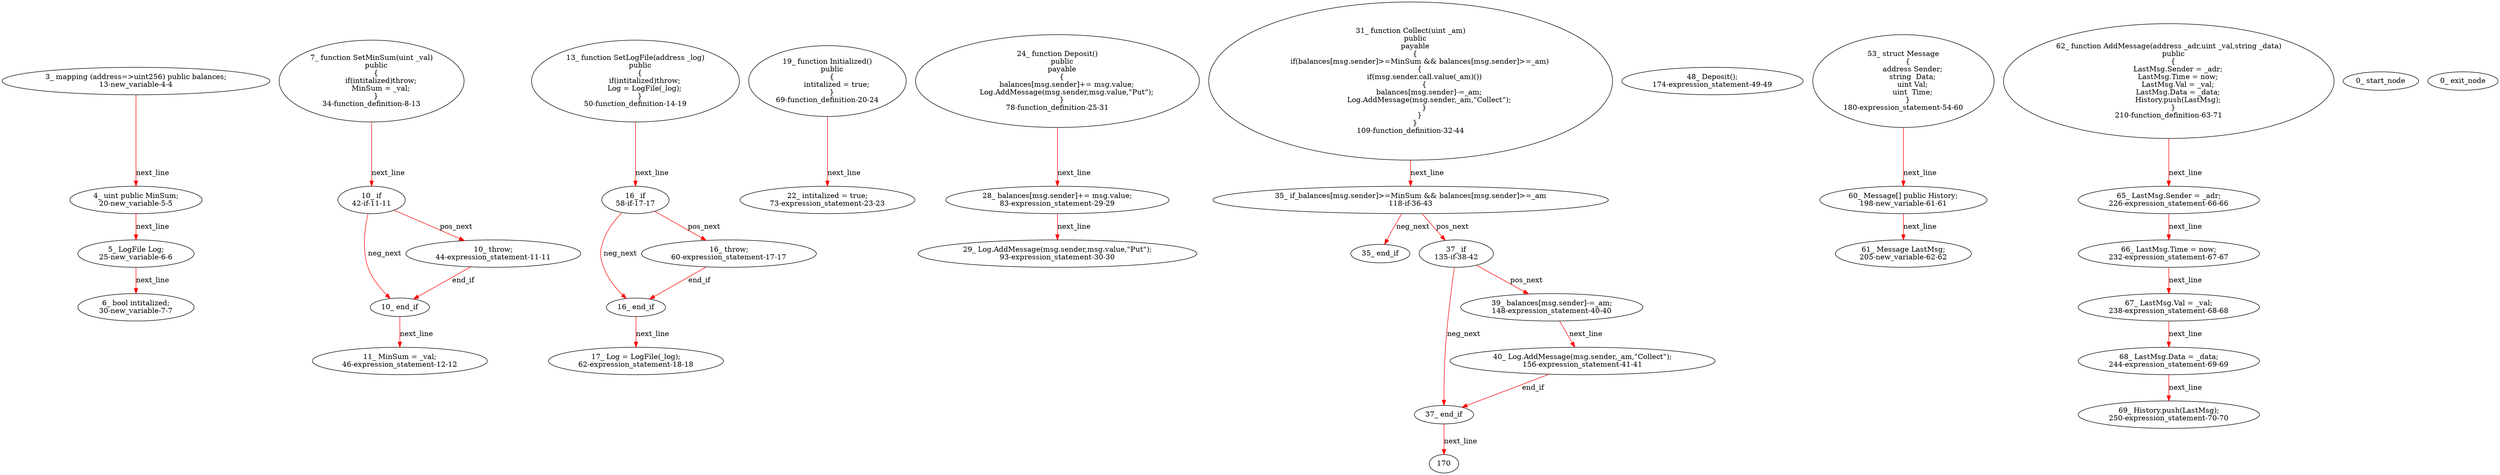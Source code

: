digraph  {
13 [label="3_ mapping (address=>uint256) public balances;\n13-new_variable-4-4", method="", type_label=new_variable];
20 [label="4_ uint public MinSum;\n20-new_variable-5-5", method="", type_label=new_variable];
25 [label="5_ LogFile Log;\n25-new_variable-6-6", method="", type_label=new_variable];
30 [label="6_ bool intitalized;\n30-new_variable-7-7", method="", type_label=new_variable];
34 [label="7_ function SetMinSum(uint _val)\n    public\n    {\n        if(intitalized)throw;\n        MinSum = _val;\n    }\n34-function_definition-8-13", method="SetMinSum(uint _val)", type_label=function_definition];
42 [label="10_ if\n42-if-11-11", method="SetMinSum(uint _val)", type_label=if];
294 [label="10_ end_if", method="SetMinSum(uint _val)", type_label=end_if];
44 [label="10_ throw;\n44-expression_statement-11-11", method="SetMinSum(uint _val)", type_label=expression_statement];
46 [label="11_ MinSum = _val;\n46-expression_statement-12-12", method="SetMinSum(uint _val)", type_label=expression_statement];
50 [label="13_ function SetLogFile(address _log)\n    public\n    {\n        if(intitalized)throw;\n        Log = LogFile(_log);\n    }\n50-function_definition-14-19", method="SetLogFile(address _log)", type_label=function_definition];
58 [label="16_ if\n58-if-17-17", method="SetLogFile(address _log)", type_label=if];
310 [label="16_ end_if", method="SetLogFile(address _log)", type_label=end_if];
60 [label="16_ throw;\n60-expression_statement-17-17", method="SetLogFile(address _log)", type_label=expression_statement];
62 [label="17_ Log = LogFile(_log);\n62-expression_statement-18-18", method="SetLogFile(address _log)", type_label=expression_statement];
69 [label="19_ function Initialized()\n    public\n    {\n        intitalized = true;\n    }\n69-function_definition-20-24", method="Initialized()", type_label=function_definition];
73 [label="22_ intitalized = true;\n73-expression_statement-23-23", method="Initialized()", type_label=expression_statement];
78 [label="24_ function Deposit()\n    public\n    payable\n    {\n        balances[msg.sender]+= msg.value;\n        Log.AddMessage(msg.sender,msg.value,\"Put\");\n    }\n78-function_definition-25-31", method="Deposit()", type_label=function_definition];
83 [label="28_ balances[msg.sender]+= msg.value;\n83-expression_statement-29-29", method="Deposit()", type_label=expression_statement];
93 [label="29_ Log.AddMessage(msg.sender,msg.value,\"Put\");\n93-expression_statement-30-30", method="Deposit()", type_label=expression_statement];
109 [label="31_ function Collect(uint _am)\n    public\n    payable\n    {\n        if(balances[msg.sender]>=MinSum && balances[msg.sender]>=_am)\n        {\n            if(msg.sender.call.value(_am)())\n            {\n                balances[msg.sender]-=_am;\n                Log.AddMessage(msg.sender,_am,\"Collect\");\n            }\n        }\n    }\n109-function_definition-32-44", method="Collect(uint _am)", type_label=function_definition];
118 [label="35_ if_balances[msg.sender]>=MinSum && balances[msg.sender]>=_am\n118-if-36-43", method="Collect(uint _am)", type_label=if];
370 [label="35_ end_if", method="Collect(uint _am)", type_label=end_if];
135 [label="37_ if\n135-if-38-42", method="Collect(uint _am)", type_label=if];
387 [label="37_ end_if", method="Collect(uint _am)", type_label=end_if];
148 [label="39_ balances[msg.sender]-=_am;\n148-expression_statement-40-40", method="Collect(uint _am)", type_label=expression_statement];
156 [label="40_ Log.AddMessage(msg.sender,_am,\"Collect\");\n156-expression_statement-41-41", method="Collect(uint _am)", type_label=expression_statement];
174 [label="48_ Deposit();\n174-expression_statement-49-49", method="", type_label=expression_statement];
180 [label="53_ struct Message\n    {\n        address Sender;\n        string  Data;\n        uint Val;\n        uint  Time;\n    }\n180-expression_statement-54-60", method="Message()", type_label=expression_statement];
198 [label="60_ Message[] public History;\n198-new_variable-61-61", method="", type_label=new_variable];
205 [label="61_ Message LastMsg;\n205-new_variable-62-62", method="", type_label=new_variable];
210 [label="62_ function AddMessage(address _adr,uint _val,string _data)\n    public\n    {\n        LastMsg.Sender = _adr;\n        LastMsg.Time = now;\n        LastMsg.Val = _val;\n        LastMsg.Data = _data;\n        History.push(LastMsg);\n    }\n210-function_definition-63-71", method="AddMessage(address _adr,uint _val,string _data)", type_label=function_definition];
226 [label="65_ LastMsg.Sender = _adr;\n226-expression_statement-66-66", method="AddMessage(address _adr,uint _val,string _data)", type_label=expression_statement];
232 [label="66_ LastMsg.Time = now;\n232-expression_statement-67-67", method="AddMessage(address _adr,uint _val,string _data)", type_label=expression_statement];
238 [label="67_ LastMsg.Val = _val;\n238-expression_statement-68-68", method="AddMessage(address _adr,uint _val,string _data)", type_label=expression_statement];
244 [label="68_ LastMsg.Data = _data;\n244-expression_statement-69-69", method="AddMessage(address _adr,uint _val,string _data)", type_label=expression_statement];
250 [label="69_ History.push(LastMsg);\n250-expression_statement-70-70", method="AddMessage(address _adr,uint _val,string _data)", type_label=expression_statement];
1 [label="0_ start_node", method="", type_label=start];
2 [label="0_ exit_node", method="", type_label=exit];
170;
13 -> 20  [color=red, controlflow_type=next_line, edge_type=CFG_edge, key=0, label=next_line];
20 -> 25  [color=red, controlflow_type=next_line, edge_type=CFG_edge, key=0, label=next_line];
25 -> 30  [color=red, controlflow_type=next_line, edge_type=CFG_edge, key=0, label=next_line];
34 -> 42  [color=red, controlflow_type=next_line, edge_type=CFG_edge, key=0, label=next_line];
42 -> 44  [color=red, controlflow_type=pos_next, edge_type=CFG_edge, key=0, label=pos_next];
42 -> 294  [color=red, controlflow_type=neg_next, edge_type=CFG_edge, key=0, label=neg_next];
294 -> 46  [color=red, controlflow_type=next_line, edge_type=CFG_edge, key=0, label=next_line];
44 -> 294  [color=red, controlflow_type=end_if, edge_type=CFG_edge, key=0, label=end_if];
50 -> 58  [color=red, controlflow_type=next_line, edge_type=CFG_edge, key=0, label=next_line];
58 -> 60  [color=red, controlflow_type=pos_next, edge_type=CFG_edge, key=0, label=pos_next];
58 -> 310  [color=red, controlflow_type=neg_next, edge_type=CFG_edge, key=0, label=neg_next];
310 -> 62  [color=red, controlflow_type=next_line, edge_type=CFG_edge, key=0, label=next_line];
60 -> 310  [color=red, controlflow_type=end_if, edge_type=CFG_edge, key=0, label=end_if];
69 -> 73  [color=red, controlflow_type=next_line, edge_type=CFG_edge, key=0, label=next_line];
78 -> 83  [color=red, controlflow_type=next_line, edge_type=CFG_edge, key=0, label=next_line];
83 -> 93  [color=red, controlflow_type=next_line, edge_type=CFG_edge, key=0, label=next_line];
109 -> 118  [color=red, controlflow_type=next_line, edge_type=CFG_edge, key=0, label=next_line];
118 -> 135  [color=red, controlflow_type=pos_next, edge_type=CFG_edge, key=0, label=pos_next];
118 -> 370  [color=red, controlflow_type=neg_next, edge_type=CFG_edge, key=0, label=neg_next];
135 -> 148  [color=red, controlflow_type=pos_next, edge_type=CFG_edge, key=0, label=pos_next];
135 -> 387  [color=red, controlflow_type=neg_next, edge_type=CFG_edge, key=0, label=neg_next];
387 -> 170  [color=red, controlflow_type=next_line, edge_type=CFG_edge, key=0, label=next_line];
148 -> 156  [color=red, controlflow_type=next_line, edge_type=CFG_edge, key=0, label=next_line];
156 -> 387  [color=red, controlflow_type=end_if, edge_type=CFG_edge, key=0, label=end_if];
180 -> 198  [color=red, controlflow_type=next_line, edge_type=CFG_edge, key=0, label=next_line];
198 -> 205  [color=red, controlflow_type=next_line, edge_type=CFG_edge, key=0, label=next_line];
210 -> 226  [color=red, controlflow_type=next_line, edge_type=CFG_edge, key=0, label=next_line];
226 -> 232  [color=red, controlflow_type=next_line, edge_type=CFG_edge, key=0, label=next_line];
232 -> 238  [color=red, controlflow_type=next_line, edge_type=CFG_edge, key=0, label=next_line];
238 -> 244  [color=red, controlflow_type=next_line, edge_type=CFG_edge, key=0, label=next_line];
244 -> 250  [color=red, controlflow_type=next_line, edge_type=CFG_edge, key=0, label=next_line];
}
